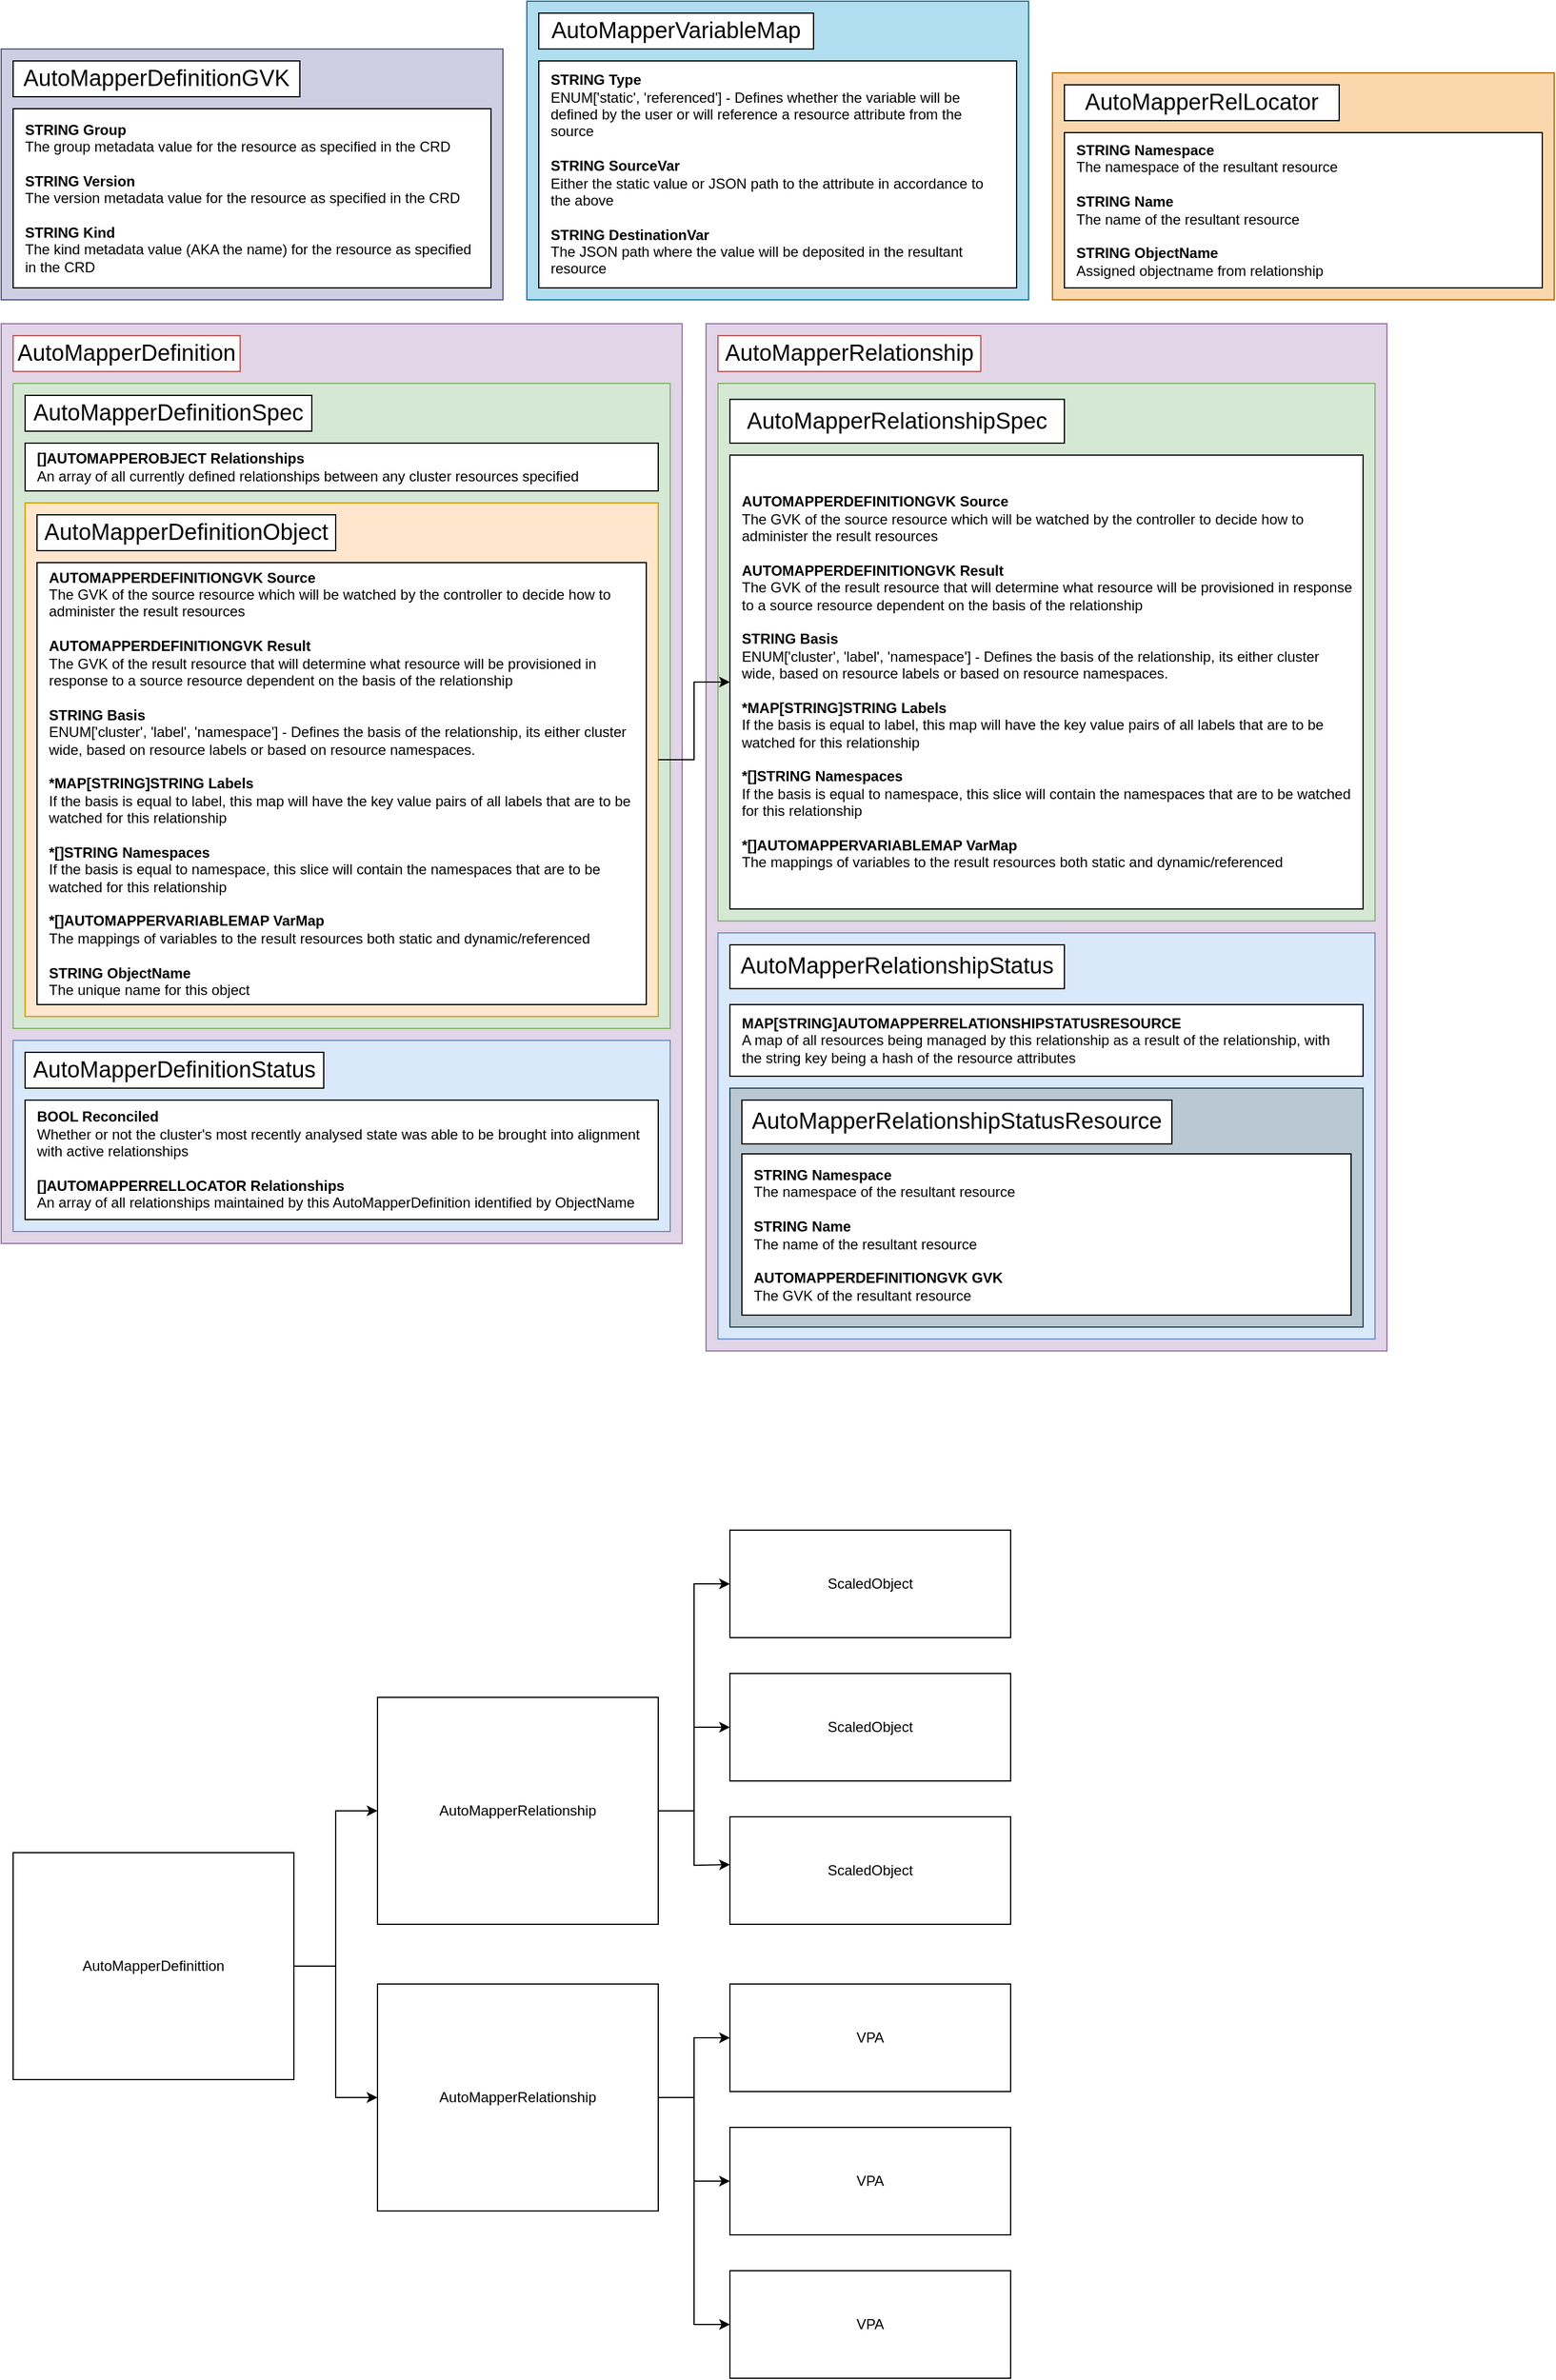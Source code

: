 <mxfile version="27.1.3">
  <diagram name="Page-1" id="Jz4XdLGCITrNXH1o6GpN">
    <mxGraphModel dx="1380" dy="2415" grid="1" gridSize="10" guides="1" tooltips="1" connect="1" arrows="1" fold="1" page="1" pageScale="1" pageWidth="850" pageHeight="1100" math="0" shadow="0">
      <root>
        <mxCell id="0" />
        <mxCell id="1" parent="0" />
        <mxCell id="gCLuCJBF7J6JRoPqPi5N-2" value="" style="rounded=0;whiteSpace=wrap;html=1;fillColor=#e1d5e7;strokeColor=#9673a6;" vertex="1" parent="1">
          <mxGeometry x="50" y="130" width="570" height="770" as="geometry" />
        </mxCell>
        <mxCell id="gCLuCJBF7J6JRoPqPi5N-3" value="AutoMapperDefinition" style="text;html=1;align=center;verticalAlign=middle;whiteSpace=wrap;rounded=0;fontSize=19;fillColor=default;strokeColor=#b85450;" vertex="1" parent="1">
          <mxGeometry x="60" y="140" width="190" height="30" as="geometry" />
        </mxCell>
        <mxCell id="gCLuCJBF7J6JRoPqPi5N-4" value="" style="rounded=0;whiteSpace=wrap;html=1;fillColor=#d5e8d4;strokeColor=#82b366;" vertex="1" parent="1">
          <mxGeometry x="60" y="180" width="550" height="540" as="geometry" />
        </mxCell>
        <mxCell id="gCLuCJBF7J6JRoPqPi5N-5" value="AutoMapperDefinitionSpec" style="text;html=1;align=center;verticalAlign=middle;whiteSpace=wrap;rounded=0;fontSize=19;fillColor=default;gradientColor=none;strokeColor=default;" vertex="1" parent="1">
          <mxGeometry x="70" y="190" width="240" height="30" as="geometry" />
        </mxCell>
        <mxCell id="gCLuCJBF7J6JRoPqPi5N-11" value="" style="group" vertex="1" connectable="0" parent="1">
          <mxGeometry x="60" y="730" width="550" height="160" as="geometry" />
        </mxCell>
        <mxCell id="gCLuCJBF7J6JRoPqPi5N-6" value="" style="rounded=0;whiteSpace=wrap;html=1;fillColor=#dae8fc;strokeColor=#6c8ebf;movable=1;resizable=1;rotatable=1;deletable=1;editable=1;locked=0;connectable=1;" vertex="1" parent="gCLuCJBF7J6JRoPqPi5N-11">
          <mxGeometry width="550" height="160" as="geometry" />
        </mxCell>
        <mxCell id="gCLuCJBF7J6JRoPqPi5N-8" value="&lt;div&gt;&lt;b&gt;BOOL Reconciled&lt;/b&gt;&lt;/div&gt;&lt;div&gt;Whether or not the cluster&#39;s most recently analysed state was able to be brought into alignment with active relationships&lt;/div&gt;&lt;div&gt;&lt;br&gt;&lt;/div&gt;&lt;div&gt;&lt;b&gt;[]AUTOMAPPERRELLOCATOR Relationships&lt;/b&gt;&lt;/div&gt;&lt;div&gt;An array of all relationships maintained by this AutoMapperDefinition identified by ObjectName&lt;/div&gt;" style="rounded=0;whiteSpace=wrap;html=1;align=left;spacing=10;movable=1;resizable=1;rotatable=1;deletable=1;editable=1;locked=0;connectable=1;" vertex="1" parent="gCLuCJBF7J6JRoPqPi5N-11">
          <mxGeometry x="10" y="50" width="530" height="100" as="geometry" />
        </mxCell>
        <mxCell id="gCLuCJBF7J6JRoPqPi5N-7" value="&lt;div&gt;AutoMapperDefinitionStatus&lt;/div&gt;" style="text;html=1;align=center;verticalAlign=middle;whiteSpace=wrap;rounded=0;fontSize=19;fillColor=default;strokeColor=default;movable=1;resizable=1;rotatable=1;deletable=1;editable=1;locked=0;connectable=1;" vertex="1" parent="gCLuCJBF7J6JRoPqPi5N-11">
          <mxGeometry x="10" y="10" width="250" height="30" as="geometry" />
        </mxCell>
        <mxCell id="gCLuCJBF7J6JRoPqPi5N-12" value="" style="group" vertex="1" connectable="0" parent="1">
          <mxGeometry x="70" y="280" width="540" height="510" as="geometry" />
        </mxCell>
        <mxCell id="gCLuCJBF7J6JRoPqPi5N-9" value="" style="rounded=0;whiteSpace=wrap;html=1;fillColor=#ffe6cc;strokeColor=#d79b00;movable=1;resizable=1;rotatable=1;deletable=1;editable=1;locked=0;connectable=1;" vertex="1" parent="gCLuCJBF7J6JRoPqPi5N-12">
          <mxGeometry width="530" height="430" as="geometry" />
        </mxCell>
        <mxCell id="gCLuCJBF7J6JRoPqPi5N-16" value="AutoMapperDefinitionObject" style="text;html=1;align=center;verticalAlign=middle;whiteSpace=wrap;rounded=0;fontSize=19;fillColor=default;gradientColor=none;strokeColor=default;movable=1;resizable=1;rotatable=1;deletable=1;editable=1;locked=0;connectable=1;" vertex="1" parent="gCLuCJBF7J6JRoPqPi5N-12">
          <mxGeometry x="10" y="10" width="250" height="30" as="geometry" />
        </mxCell>
        <mxCell id="gCLuCJBF7J6JRoPqPi5N-20" value="&lt;div&gt;&lt;b&gt;AUTOMAPPERDEFINITIONGVK Source&lt;/b&gt;&lt;/div&gt;&lt;div&gt;The GVK of the source resource which will be watched by the controller to decide how to administer the result resources&lt;/div&gt;&lt;div&gt;&lt;br&gt;&lt;/div&gt;&lt;div&gt;&lt;b&gt;AUTOMAPPERDEFINITIONGVK Result&lt;/b&gt;&lt;/div&gt;&lt;div&gt;The GVK of the result resource that will determine what resource will be provisioned in response to a source resource dependent on the basis of the relationship&lt;/div&gt;&lt;div&gt;&lt;br&gt;&lt;/div&gt;&lt;div&gt;&lt;b&gt;STRING Basis&lt;/b&gt;&lt;/div&gt;&lt;div&gt;ENUM[&#39;cluster&#39;, &#39;label&#39;, &#39;namespace&#39;] - Defines the basis of the relationship, its either cluster wide, based on resource labels or based on resource namespaces.&lt;/div&gt;&lt;div&gt;&lt;br&gt;&lt;/div&gt;&lt;div&gt;&lt;b&gt;*MAP[STRING]STRING Labels&lt;/b&gt;&lt;/div&gt;&lt;div&gt;If the basis is equal to label, this map will have the key value pairs of all labels that are to be watched for this relationship&lt;/div&gt;&lt;div&gt;&lt;br&gt;&lt;/div&gt;&lt;div&gt;&lt;b&gt;*[]STRING Namespaces&lt;/b&gt;&lt;/div&gt;&lt;div&gt;If the basis is equal to namespace, this slice will contain the namespaces that are to be watched for this relationship&lt;/div&gt;&lt;div&gt;&lt;br&gt;&lt;/div&gt;&lt;div&gt;&lt;b&gt;*[]AUTOMAPPERVARIABLEMAP VarMap&lt;/b&gt;&lt;/div&gt;&lt;div&gt;The mappings of variables to the result resources both static and dynamic/referenced&lt;/div&gt;&lt;div&gt;&lt;br&gt;&lt;/div&gt;&lt;div&gt;&lt;b&gt;STRING ObjectName&lt;/b&gt;&lt;/div&gt;&lt;div&gt;The unique name for this object&lt;/div&gt;" style="rounded=0;whiteSpace=wrap;html=1;align=left;spacing=10;movable=1;resizable=1;rotatable=1;deletable=1;editable=1;locked=0;connectable=1;" vertex="1" parent="gCLuCJBF7J6JRoPqPi5N-12">
          <mxGeometry x="10" y="50" width="510" height="370" as="geometry" />
        </mxCell>
        <mxCell id="gCLuCJBF7J6JRoPqPi5N-13" value="&lt;div&gt;&lt;b&gt;[]AUTOMAPPEROBJECT Relationships&lt;/b&gt;&lt;/div&gt;An array of all currently defined relationships between any cluster resources specified" style="rounded=0;whiteSpace=wrap;html=1;align=left;spacing=10;movable=1;resizable=1;rotatable=1;deletable=1;editable=1;locked=0;connectable=1;" vertex="1" parent="1">
          <mxGeometry x="70" y="230" width="530" height="40" as="geometry" />
        </mxCell>
        <mxCell id="gCLuCJBF7J6JRoPqPi5N-19" value="" style="group" vertex="1" connectable="0" parent="1">
          <mxGeometry x="50" y="-100" width="420" height="210" as="geometry" />
        </mxCell>
        <mxCell id="gCLuCJBF7J6JRoPqPi5N-15" value="" style="rounded=0;whiteSpace=wrap;html=1;fillColor=#d0cee2;strokeColor=#56517e;" vertex="1" parent="gCLuCJBF7J6JRoPqPi5N-19">
          <mxGeometry width="420" height="210" as="geometry" />
        </mxCell>
        <mxCell id="gCLuCJBF7J6JRoPqPi5N-17" value="AutoMapperDefinitionGVK" style="text;html=1;align=center;verticalAlign=middle;whiteSpace=wrap;rounded=0;fontSize=19;fillColor=default;gradientColor=none;strokeColor=default;movable=1;resizable=1;rotatable=1;deletable=1;editable=1;locked=0;connectable=1;" vertex="1" parent="gCLuCJBF7J6JRoPqPi5N-19">
          <mxGeometry x="10" y="10" width="240" height="30" as="geometry" />
        </mxCell>
        <mxCell id="gCLuCJBF7J6JRoPqPi5N-18" value="&lt;div&gt;&lt;b&gt;STRING Group&lt;/b&gt;&lt;/div&gt;&lt;div&gt;The group metadata value for the resource as specified in the CRD&lt;/div&gt;&lt;div&gt;&lt;br&gt;&lt;/div&gt;&lt;div&gt;&lt;b&gt;STRING Version&lt;/b&gt;&lt;/div&gt;&lt;div&gt;The version metadata value for the resource as specified in the CRD&lt;/div&gt;&lt;div&gt;&lt;br&gt;&lt;/div&gt;&lt;div&gt;&lt;b&gt;STRING Kind&lt;/b&gt;&lt;/div&gt;&lt;div&gt;The kind metadata value (AKA the name) for the resource as specified in the CRD&lt;/div&gt;" style="rounded=0;whiteSpace=wrap;html=1;align=left;spacing=10;movable=1;resizable=1;rotatable=1;deletable=1;editable=1;locked=0;connectable=1;" vertex="1" parent="gCLuCJBF7J6JRoPqPi5N-19">
          <mxGeometry x="10" y="50" width="400" height="150" as="geometry" />
        </mxCell>
        <mxCell id="gCLuCJBF7J6JRoPqPi5N-25" value="" style="group" vertex="1" connectable="0" parent="1">
          <mxGeometry x="490" y="-140" width="420" height="250" as="geometry" />
        </mxCell>
        <mxCell id="gCLuCJBF7J6JRoPqPi5N-22" value="" style="rounded=0;whiteSpace=wrap;html=1;fillColor=#b1ddf0;strokeColor=#10739e;" vertex="1" parent="gCLuCJBF7J6JRoPqPi5N-25">
          <mxGeometry width="420" height="250" as="geometry" />
        </mxCell>
        <mxCell id="gCLuCJBF7J6JRoPqPi5N-23" value="AutoMapperVariableMap" style="text;html=1;align=center;verticalAlign=middle;whiteSpace=wrap;rounded=0;fontSize=19;fillColor=default;gradientColor=none;strokeColor=default;movable=1;resizable=1;rotatable=1;deletable=1;editable=1;locked=0;connectable=1;" vertex="1" parent="gCLuCJBF7J6JRoPqPi5N-25">
          <mxGeometry x="10" y="10" width="230" height="30" as="geometry" />
        </mxCell>
        <mxCell id="gCLuCJBF7J6JRoPqPi5N-24" value="&lt;div&gt;&lt;b&gt;STRING Type&lt;/b&gt;&lt;/div&gt;&lt;div&gt;ENUM[&#39;static&#39;, &#39;referenced&#39;] - Defines whether the variable will be defined by the user or will reference a resource attribute from the source&lt;/div&gt;&lt;div&gt;&lt;br&gt;&lt;/div&gt;&lt;div&gt;&lt;b&gt;STRING SourceVar&lt;/b&gt;&lt;/div&gt;&lt;div&gt;Either the static value or JSON path to the attribute in accordance to the above&lt;/div&gt;&lt;div&gt;&lt;br&gt;&lt;/div&gt;&lt;div&gt;&lt;b&gt;STRING DestinationVar&lt;/b&gt;&lt;/div&gt;&lt;div&gt;The JSON path where the value will be deposited in the resultant resource&lt;/div&gt;" style="rounded=0;whiteSpace=wrap;html=1;align=left;spacing=10;movable=1;resizable=1;rotatable=1;deletable=1;editable=1;locked=0;connectable=1;" vertex="1" parent="gCLuCJBF7J6JRoPqPi5N-25">
          <mxGeometry x="10" y="50" width="400" height="190" as="geometry" />
        </mxCell>
        <mxCell id="gCLuCJBF7J6JRoPqPi5N-26" value="" style="rounded=0;whiteSpace=wrap;html=1;fillColor=#e1d5e7;strokeColor=#9673a6;" vertex="1" parent="1">
          <mxGeometry x="640" y="130" width="570" height="860" as="geometry" />
        </mxCell>
        <mxCell id="gCLuCJBF7J6JRoPqPi5N-28" value="AutoMapperRelationship" style="text;html=1;align=center;verticalAlign=middle;whiteSpace=wrap;rounded=0;fontSize=19;fillColor=default;strokeColor=#b85450;" vertex="1" parent="1">
          <mxGeometry x="650" y="140" width="220" height="30" as="geometry" />
        </mxCell>
        <mxCell id="gCLuCJBF7J6JRoPqPi5N-31" value="" style="rounded=0;whiteSpace=wrap;html=1;fillColor=#d5e8d4;strokeColor=#82b366;" vertex="1" parent="1">
          <mxGeometry x="650" y="180" width="550" height="450" as="geometry" />
        </mxCell>
        <mxCell id="gCLuCJBF7J6JRoPqPi5N-39" value="&lt;div&gt;&lt;b&gt;AUTOMAPPERDEFINITIONGVK Source&lt;/b&gt;&lt;/div&gt;&lt;div&gt;The GVK of the source resource which will be watched by the controller to decide how to administer the result resources&lt;/div&gt;&lt;div&gt;&lt;br&gt;&lt;/div&gt;&lt;div&gt;&lt;b&gt;AUTOMAPPERDEFINITIONGVK Result&lt;/b&gt;&lt;/div&gt;&lt;div&gt;The GVK of the result resource that will determine what resource will be provisioned in response to a source resource dependent on the basis of the relationship&lt;/div&gt;&lt;div&gt;&lt;br&gt;&lt;/div&gt;&lt;div&gt;&lt;b&gt;STRING Basis&lt;/b&gt;&lt;/div&gt;&lt;div&gt;ENUM[&#39;cluster&#39;, &#39;label&#39;, &#39;namespace&#39;] - Defines the basis of the relationship, its either cluster wide, based on resource labels or based on resource namespaces.&lt;/div&gt;&lt;div&gt;&lt;br&gt;&lt;/div&gt;&lt;div&gt;&lt;b&gt;*MAP[STRING]STRING Labels&lt;/b&gt;&lt;/div&gt;&lt;div&gt;If the basis is equal to label, this map will have the key value pairs of all labels that are to be watched for this relationship&lt;/div&gt;&lt;div&gt;&lt;br&gt;&lt;/div&gt;&lt;div&gt;&lt;b&gt;*[]STRING Namespaces&lt;/b&gt;&lt;/div&gt;&lt;div&gt;If the basis is equal to namespace, this slice will contain the namespaces that are to be watched for this relationship&lt;/div&gt;&lt;div&gt;&lt;br&gt;&lt;/div&gt;&lt;div&gt;&lt;b&gt;*[]AUTOMAPPERVARIABLEMAP VarMap&lt;/b&gt;&lt;/div&gt;&lt;div&gt;The mappings of variables to the result resources both static and dynamic/referenced&lt;/div&gt;" style="rounded=0;whiteSpace=wrap;html=1;align=left;spacing=10;movable=1;resizable=1;rotatable=1;deletable=1;editable=1;locked=0;connectable=1;" vertex="1" parent="1">
          <mxGeometry x="660" y="240" width="530" height="380" as="geometry" />
        </mxCell>
        <mxCell id="gCLuCJBF7J6JRoPqPi5N-41" value="" style="group" vertex="1" connectable="0" parent="1">
          <mxGeometry x="650" y="640" width="550" height="340" as="geometry" />
        </mxCell>
        <mxCell id="gCLuCJBF7J6JRoPqPi5N-33" value="" style="rounded=0;whiteSpace=wrap;html=1;fillColor=#dae8fc;strokeColor=#6c8ebf;movable=1;resizable=1;rotatable=1;deletable=1;editable=1;locked=0;connectable=1;" vertex="1" parent="gCLuCJBF7J6JRoPqPi5N-41">
          <mxGeometry width="550" height="340" as="geometry" />
        </mxCell>
        <mxCell id="gCLuCJBF7J6JRoPqPi5N-40" value="" style="group" vertex="1" connectable="0" parent="gCLuCJBF7J6JRoPqPi5N-41">
          <mxGeometry x="10" y="10" width="530" height="320" as="geometry" />
        </mxCell>
        <mxCell id="gCLuCJBF7J6JRoPqPi5N-34" value="&lt;div&gt;&lt;b&gt;MAP[STRING]AUTOMAPPERRELATIONSHIPSTATUSRESOURCE&lt;/b&gt;&lt;/div&gt;&lt;div&gt;A map of all resources being managed by this relationship as a result of the relationship, with the string key being a hash of the resource attributes&lt;/div&gt;" style="rounded=0;whiteSpace=wrap;html=1;align=left;spacing=10;movable=1;resizable=1;rotatable=1;deletable=1;editable=1;locked=0;connectable=1;" vertex="1" parent="gCLuCJBF7J6JRoPqPi5N-40">
          <mxGeometry y="50" width="530" height="60" as="geometry" />
        </mxCell>
        <mxCell id="gCLuCJBF7J6JRoPqPi5N-35" value="&lt;div&gt;AutoMapperRelationshipStatus&lt;/div&gt;" style="text;html=1;align=center;verticalAlign=middle;whiteSpace=wrap;rounded=0;fontSize=19;fillColor=default;strokeColor=default;movable=1;resizable=1;rotatable=1;deletable=1;editable=1;locked=0;connectable=1;" vertex="1" parent="gCLuCJBF7J6JRoPqPi5N-40">
          <mxGeometry width="280" height="36.67" as="geometry" />
        </mxCell>
        <mxCell id="gCLuCJBF7J6JRoPqPi5N-36" value="" style="rounded=0;whiteSpace=wrap;html=1;fillColor=#bac8d3;strokeColor=#23445d;" vertex="1" parent="gCLuCJBF7J6JRoPqPi5N-40">
          <mxGeometry y="120" width="530" height="200" as="geometry" />
        </mxCell>
        <mxCell id="gCLuCJBF7J6JRoPqPi5N-37" value="AutoMapperRelationshipStatusResource" style="text;html=1;align=center;verticalAlign=middle;whiteSpace=wrap;rounded=0;fontSize=19;fillColor=default;strokeColor=default;movable=1;resizable=1;rotatable=1;deletable=1;editable=1;locked=0;connectable=1;" vertex="1" parent="gCLuCJBF7J6JRoPqPi5N-40">
          <mxGeometry x="10" y="130" width="360" height="36.67" as="geometry" />
        </mxCell>
        <mxCell id="gCLuCJBF7J6JRoPqPi5N-38" value="&lt;div&gt;&lt;b&gt;STRING Namespace&lt;/b&gt;&lt;/div&gt;&lt;div&gt;The namespace of the resultant resource&amp;nbsp;&lt;/div&gt;&lt;div&gt;&lt;br&gt;&lt;/div&gt;&lt;div&gt;&lt;b&gt;STRING Name&lt;/b&gt;&lt;/div&gt;&lt;div&gt;The name of the resultant resource&lt;/div&gt;&lt;div&gt;&lt;br&gt;&lt;/div&gt;&lt;div&gt;&lt;b&gt;AUTOMAPPERDEFINITIONGVK GVK&lt;/b&gt;&lt;/div&gt;&lt;div&gt;The GVK of the resultant resource&lt;/div&gt;" style="rounded=0;whiteSpace=wrap;html=1;align=left;spacing=10;movable=1;resizable=1;rotatable=1;deletable=1;editable=1;locked=0;connectable=1;" vertex="1" parent="gCLuCJBF7J6JRoPqPi5N-40">
          <mxGeometry x="10" y="175" width="510" height="135" as="geometry" />
        </mxCell>
        <mxCell id="gCLuCJBF7J6JRoPqPi5N-42" value="&lt;div&gt;AutoMapperRelationshipSpec&lt;/div&gt;" style="text;html=1;align=center;verticalAlign=middle;whiteSpace=wrap;rounded=0;fontSize=19;fillColor=default;strokeColor=default;movable=1;resizable=1;rotatable=1;deletable=1;editable=1;locked=0;connectable=1;" vertex="1" parent="1">
          <mxGeometry x="660" y="193.33" width="280" height="36.67" as="geometry" />
        </mxCell>
        <mxCell id="gCLuCJBF7J6JRoPqPi5N-43" style="edgeStyle=orthogonalEdgeStyle;rounded=0;orthogonalLoop=1;jettySize=auto;html=1;" edge="1" parent="1" source="gCLuCJBF7J6JRoPqPi5N-9" target="gCLuCJBF7J6JRoPqPi5N-39">
          <mxGeometry relative="1" as="geometry" />
        </mxCell>
        <mxCell id="gCLuCJBF7J6JRoPqPi5N-44" value="" style="group" vertex="1" connectable="0" parent="1">
          <mxGeometry x="930" y="-120" width="420" height="250" as="geometry" />
        </mxCell>
        <mxCell id="gCLuCJBF7J6JRoPqPi5N-45" value="" style="rounded=0;whiteSpace=wrap;html=1;fillColor=#fad7ac;strokeColor=#b46504;" vertex="1" parent="gCLuCJBF7J6JRoPqPi5N-44">
          <mxGeometry y="40" width="420" height="190" as="geometry" />
        </mxCell>
        <mxCell id="gCLuCJBF7J6JRoPqPi5N-46" value="AutoMapperRelLocator" style="text;html=1;align=center;verticalAlign=middle;whiteSpace=wrap;rounded=0;fontSize=19;fillColor=default;gradientColor=none;strokeColor=default;movable=1;resizable=1;rotatable=1;deletable=1;editable=1;locked=0;connectable=1;" vertex="1" parent="gCLuCJBF7J6JRoPqPi5N-44">
          <mxGeometry x="10" y="50" width="230" height="30" as="geometry" />
        </mxCell>
        <mxCell id="gCLuCJBF7J6JRoPqPi5N-47" value="&lt;div&gt;&lt;b&gt;STRING Namespace&lt;/b&gt;&lt;/div&gt;&lt;div&gt;The namespace of the resultant resource&amp;nbsp;&lt;/div&gt;&lt;div&gt;&lt;br&gt;&lt;/div&gt;&lt;div&gt;&lt;b&gt;STRING Name&lt;/b&gt;&lt;/div&gt;&lt;div&gt;The name of the resultant resource&lt;/div&gt;&lt;div&gt;&lt;br&gt;&lt;/div&gt;&lt;div&gt;&lt;b&gt;STRING ObjectName&lt;/b&gt;&lt;/div&gt;&lt;div&gt;Assigned objectname from relationship&lt;/div&gt;" style="rounded=0;whiteSpace=wrap;html=1;align=left;spacing=10;movable=1;resizable=1;rotatable=1;deletable=1;editable=1;locked=0;connectable=1;" vertex="1" parent="gCLuCJBF7J6JRoPqPi5N-44">
          <mxGeometry x="10" y="90" width="400" height="130" as="geometry" />
        </mxCell>
        <mxCell id="gCLuCJBF7J6JRoPqPi5N-54" style="edgeStyle=orthogonalEdgeStyle;rounded=0;orthogonalLoop=1;jettySize=auto;html=1;entryX=0;entryY=0.5;entryDx=0;entryDy=0;" edge="1" parent="1" source="gCLuCJBF7J6JRoPqPi5N-51" target="gCLuCJBF7J6JRoPqPi5N-52">
          <mxGeometry relative="1" as="geometry" />
        </mxCell>
        <mxCell id="gCLuCJBF7J6JRoPqPi5N-55" style="edgeStyle=orthogonalEdgeStyle;rounded=0;orthogonalLoop=1;jettySize=auto;html=1;" edge="1" parent="1" source="gCLuCJBF7J6JRoPqPi5N-51" target="gCLuCJBF7J6JRoPqPi5N-53">
          <mxGeometry relative="1" as="geometry" />
        </mxCell>
        <mxCell id="gCLuCJBF7J6JRoPqPi5N-51" value="AutoMapperDefinittion" style="rounded=0;whiteSpace=wrap;html=1;" vertex="1" parent="1">
          <mxGeometry x="60" y="1410" width="235" height="190" as="geometry" />
        </mxCell>
        <mxCell id="gCLuCJBF7J6JRoPqPi5N-60" style="edgeStyle=orthogonalEdgeStyle;rounded=0;orthogonalLoop=1;jettySize=auto;html=1;" edge="1" parent="1" source="gCLuCJBF7J6JRoPqPi5N-52">
          <mxGeometry relative="1" as="geometry">
            <mxPoint x="660" y="1420.059" as="targetPoint" />
          </mxGeometry>
        </mxCell>
        <mxCell id="gCLuCJBF7J6JRoPqPi5N-61" style="edgeStyle=orthogonalEdgeStyle;rounded=0;orthogonalLoop=1;jettySize=auto;html=1;entryX=0;entryY=0.5;entryDx=0;entryDy=0;" edge="1" parent="1" source="gCLuCJBF7J6JRoPqPi5N-52" target="gCLuCJBF7J6JRoPqPi5N-56">
          <mxGeometry relative="1" as="geometry" />
        </mxCell>
        <mxCell id="gCLuCJBF7J6JRoPqPi5N-62" style="edgeStyle=orthogonalEdgeStyle;rounded=0;orthogonalLoop=1;jettySize=auto;html=1;entryX=0;entryY=0.5;entryDx=0;entryDy=0;" edge="1" parent="1" source="gCLuCJBF7J6JRoPqPi5N-52" target="gCLuCJBF7J6JRoPqPi5N-59">
          <mxGeometry relative="1" as="geometry" />
        </mxCell>
        <mxCell id="gCLuCJBF7J6JRoPqPi5N-52" value="AutoMapperRelationship" style="rounded=0;whiteSpace=wrap;html=1;" vertex="1" parent="1">
          <mxGeometry x="365" y="1280" width="235" height="190" as="geometry" />
        </mxCell>
        <mxCell id="gCLuCJBF7J6JRoPqPi5N-65" style="edgeStyle=orthogonalEdgeStyle;rounded=0;orthogonalLoop=1;jettySize=auto;html=1;entryX=0;entryY=0.5;entryDx=0;entryDy=0;" edge="1" parent="1" source="gCLuCJBF7J6JRoPqPi5N-53" target="gCLuCJBF7J6JRoPqPi5N-64">
          <mxGeometry relative="1" as="geometry" />
        </mxCell>
        <mxCell id="gCLuCJBF7J6JRoPqPi5N-69" style="edgeStyle=orthogonalEdgeStyle;rounded=0;orthogonalLoop=1;jettySize=auto;html=1;entryX=0;entryY=0.5;entryDx=0;entryDy=0;" edge="1" parent="1" source="gCLuCJBF7J6JRoPqPi5N-53" target="gCLuCJBF7J6JRoPqPi5N-67">
          <mxGeometry relative="1" as="geometry" />
        </mxCell>
        <mxCell id="gCLuCJBF7J6JRoPqPi5N-70" style="edgeStyle=orthogonalEdgeStyle;rounded=0;orthogonalLoop=1;jettySize=auto;html=1;entryX=0;entryY=0.5;entryDx=0;entryDy=0;" edge="1" parent="1" source="gCLuCJBF7J6JRoPqPi5N-53" target="gCLuCJBF7J6JRoPqPi5N-66">
          <mxGeometry relative="1" as="geometry" />
        </mxCell>
        <mxCell id="gCLuCJBF7J6JRoPqPi5N-53" value="AutoMapperRelationship" style="rounded=0;whiteSpace=wrap;html=1;" vertex="1" parent="1">
          <mxGeometry x="365" y="1520" width="235" height="190" as="geometry" />
        </mxCell>
        <mxCell id="gCLuCJBF7J6JRoPqPi5N-56" value="ScaledObject" style="rounded=0;whiteSpace=wrap;html=1;" vertex="1" parent="1">
          <mxGeometry x="660" y="1260" width="235" height="90" as="geometry" />
        </mxCell>
        <mxCell id="gCLuCJBF7J6JRoPqPi5N-59" value="ScaledObject" style="rounded=0;whiteSpace=wrap;html=1;" vertex="1" parent="1">
          <mxGeometry x="660" y="1140" width="235" height="90" as="geometry" />
        </mxCell>
        <mxCell id="gCLuCJBF7J6JRoPqPi5N-63" value="ScaledObject" style="rounded=0;whiteSpace=wrap;html=1;" vertex="1" parent="1">
          <mxGeometry x="660" y="1380" width="235" height="90" as="geometry" />
        </mxCell>
        <mxCell id="gCLuCJBF7J6JRoPqPi5N-64" value="VPA" style="rounded=0;whiteSpace=wrap;html=1;" vertex="1" parent="1">
          <mxGeometry x="660" y="1520" width="235" height="90" as="geometry" />
        </mxCell>
        <mxCell id="gCLuCJBF7J6JRoPqPi5N-66" value="VPA" style="rounded=0;whiteSpace=wrap;html=1;" vertex="1" parent="1">
          <mxGeometry x="660" y="1760" width="235" height="90" as="geometry" />
        </mxCell>
        <mxCell id="gCLuCJBF7J6JRoPqPi5N-67" value="VPA" style="rounded=0;whiteSpace=wrap;html=1;" vertex="1" parent="1">
          <mxGeometry x="660" y="1640" width="235" height="90" as="geometry" />
        </mxCell>
      </root>
    </mxGraphModel>
  </diagram>
</mxfile>
